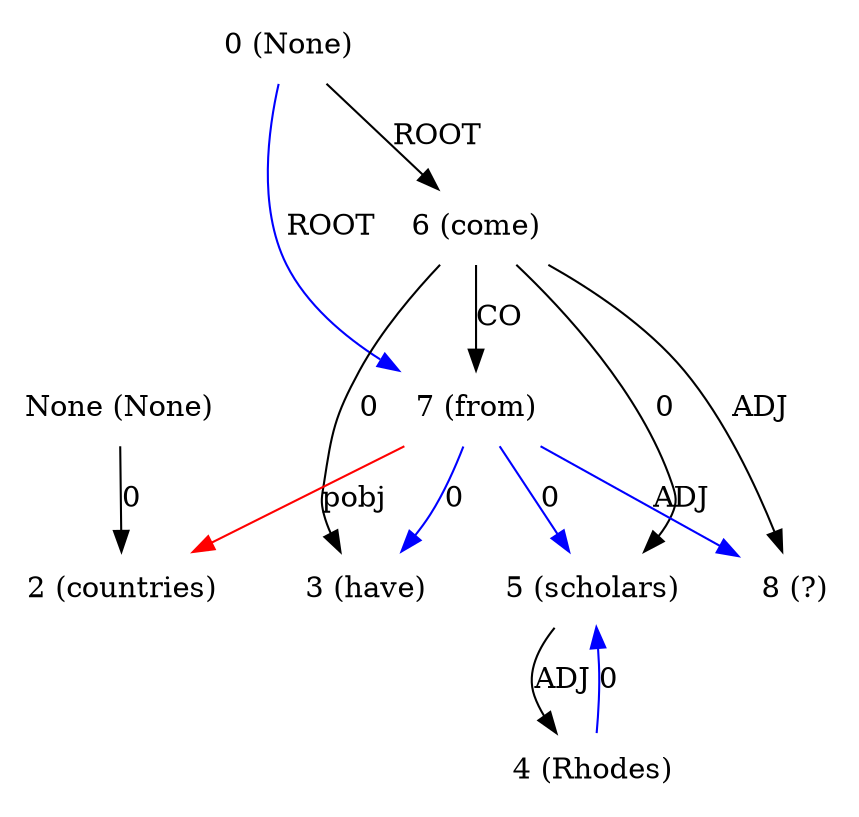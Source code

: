 digraph G{
edge [dir=forward]
node [shape=plaintext]

None [label="None (None)"]
None -> 2 [label="0"]
0 [label="0 (None)"]
0 -> 6 [label="ROOT"]
0 -> 7 [label="ROOT", color="blue"]
2 [label="2 (countries)"]
7 -> 2 [label="pobj", color="red"]
3 [label="3 (have)"]
4 [label="4 (Rhodes)"]
4 -> 5 [label="0", color="blue"]
5 [label="5 (scholars)"]
5 -> 4 [label="ADJ"]
6 [label="6 (come)"]
6 -> 8 [label="ADJ"]
6 -> 3 [label="0"]
6 -> 5 [label="0"]
6 -> 7 [label="CO"]
7 [label="7 (from)"]
7 -> 5 [label="0", color="blue"]
7 -> 3 [label="0", color="blue"]
7 -> 8 [label="ADJ", color="blue"]
8 [label="8 (?)"]
}
